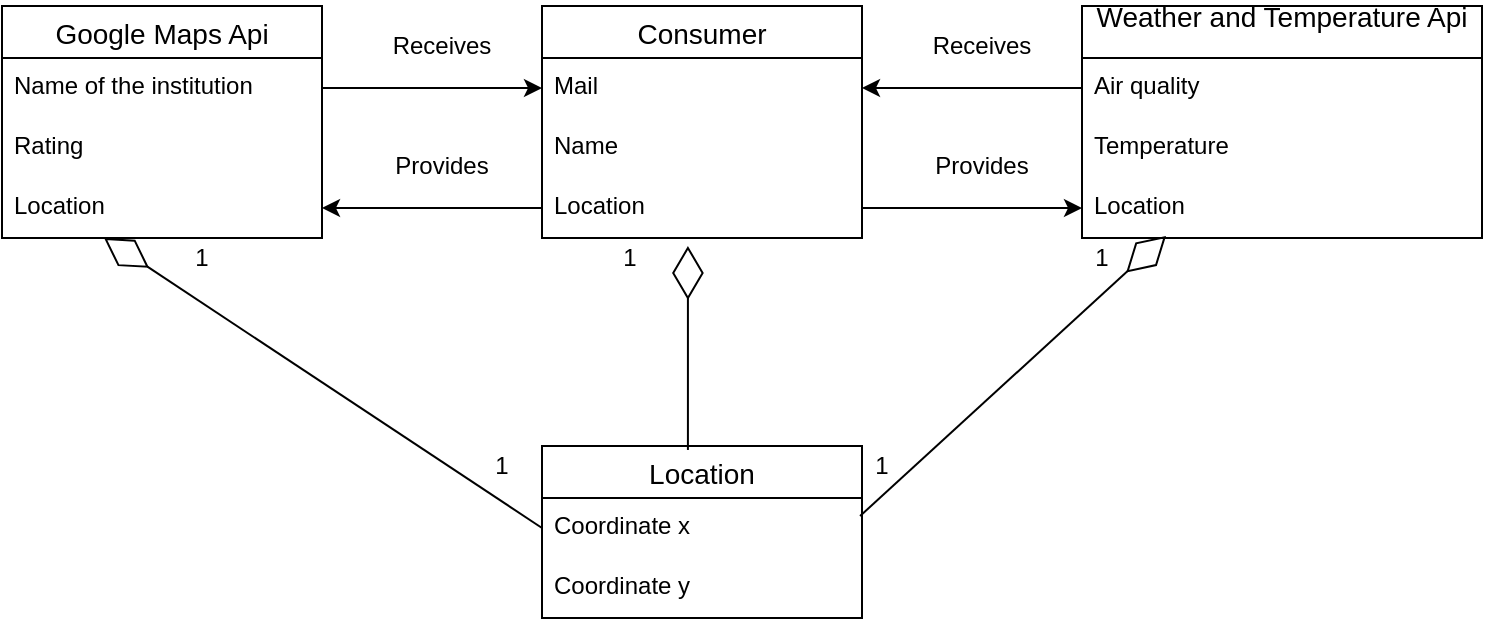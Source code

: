 <mxfile version="13.7.9" type="device"><diagram id="FvQV4TAyIELYSYCvBXfy" name="Страница 1"><mxGraphModel dx="1086" dy="966" grid="1" gridSize="10" guides="1" tooltips="1" connect="1" arrows="1" fold="1" page="1" pageScale="1" pageWidth="827" pageHeight="1169" math="0" shadow="0"><root><mxCell id="0"/><mxCell id="1" parent="0"/><mxCell id="ed3CyrRuA7IYCYrVOlcx-1" value="Google Maps Api" style="swimlane;fontStyle=0;childLayout=stackLayout;horizontal=1;startSize=26;horizontalStack=0;resizeParent=1;resizeParentMax=0;resizeLast=0;collapsible=1;marginBottom=0;align=center;fontSize=14;" vertex="1" parent="1"><mxGeometry x="80" y="340" width="160" height="116" as="geometry"/></mxCell><mxCell id="ed3CyrRuA7IYCYrVOlcx-2" value="Name of the institution" style="text;strokeColor=none;fillColor=none;spacingLeft=4;spacingRight=4;overflow=hidden;rotatable=0;points=[[0,0.5],[1,0.5]];portConstraint=eastwest;fontSize=12;" vertex="1" parent="ed3CyrRuA7IYCYrVOlcx-1"><mxGeometry y="26" width="160" height="30" as="geometry"/></mxCell><mxCell id="ed3CyrRuA7IYCYrVOlcx-3" value="Rating" style="text;strokeColor=none;fillColor=none;spacingLeft=4;spacingRight=4;overflow=hidden;rotatable=0;points=[[0,0.5],[1,0.5]];portConstraint=eastwest;fontSize=12;" vertex="1" parent="ed3CyrRuA7IYCYrVOlcx-1"><mxGeometry y="56" width="160" height="30" as="geometry"/></mxCell><mxCell id="ed3CyrRuA7IYCYrVOlcx-4" value="Location" style="text;strokeColor=none;fillColor=none;spacingLeft=4;spacingRight=4;overflow=hidden;rotatable=0;points=[[0,0.5],[1,0.5]];portConstraint=eastwest;fontSize=12;" vertex="1" parent="ed3CyrRuA7IYCYrVOlcx-1"><mxGeometry y="86" width="160" height="30" as="geometry"/></mxCell><mxCell id="ed3CyrRuA7IYCYrVOlcx-5" value="Consumer" style="swimlane;fontStyle=0;childLayout=stackLayout;horizontal=1;startSize=26;horizontalStack=0;resizeParent=1;resizeParentMax=0;resizeLast=0;collapsible=1;marginBottom=0;align=center;fontSize=14;" vertex="1" parent="1"><mxGeometry x="350" y="340" width="160" height="116" as="geometry"/></mxCell><mxCell id="ed3CyrRuA7IYCYrVOlcx-6" value="Mail" style="text;strokeColor=none;fillColor=none;spacingLeft=4;spacingRight=4;overflow=hidden;rotatable=0;points=[[0,0.5],[1,0.5]];portConstraint=eastwest;fontSize=12;" vertex="1" parent="ed3CyrRuA7IYCYrVOlcx-5"><mxGeometry y="26" width="160" height="30" as="geometry"/></mxCell><mxCell id="ed3CyrRuA7IYCYrVOlcx-7" value="Name" style="text;strokeColor=none;fillColor=none;spacingLeft=4;spacingRight=4;overflow=hidden;rotatable=0;points=[[0,0.5],[1,0.5]];portConstraint=eastwest;fontSize=12;" vertex="1" parent="ed3CyrRuA7IYCYrVOlcx-5"><mxGeometry y="56" width="160" height="30" as="geometry"/></mxCell><mxCell id="ed3CyrRuA7IYCYrVOlcx-8" value="Location" style="text;strokeColor=none;fillColor=none;spacingLeft=4;spacingRight=4;overflow=hidden;rotatable=0;points=[[0,0.5],[1,0.5]];portConstraint=eastwest;fontSize=12;" vertex="1" parent="ed3CyrRuA7IYCYrVOlcx-5"><mxGeometry y="86" width="160" height="30" as="geometry"/></mxCell><mxCell id="ed3CyrRuA7IYCYrVOlcx-13" value="Location" style="swimlane;fontStyle=0;childLayout=stackLayout;horizontal=1;startSize=26;horizontalStack=0;resizeParent=1;resizeParentMax=0;resizeLast=0;collapsible=1;marginBottom=0;align=center;fontSize=14;" vertex="1" parent="1"><mxGeometry x="350" y="560" width="160" height="86" as="geometry"/></mxCell><mxCell id="ed3CyrRuA7IYCYrVOlcx-14" value="Coordinate x" style="text;strokeColor=none;fillColor=none;spacingLeft=4;spacingRight=4;overflow=hidden;rotatable=0;points=[[0,0.5],[1,0.5]];portConstraint=eastwest;fontSize=12;" vertex="1" parent="ed3CyrRuA7IYCYrVOlcx-13"><mxGeometry y="26" width="160" height="30" as="geometry"/></mxCell><mxCell id="ed3CyrRuA7IYCYrVOlcx-15" value="Coordinate y" style="text;strokeColor=none;fillColor=none;spacingLeft=4;spacingRight=4;overflow=hidden;rotatable=0;points=[[0,0.5],[1,0.5]];portConstraint=eastwest;fontSize=12;" vertex="1" parent="ed3CyrRuA7IYCYrVOlcx-13"><mxGeometry y="56" width="160" height="30" as="geometry"/></mxCell><mxCell id="ed3CyrRuA7IYCYrVOlcx-21" value="" style="endArrow=classic;html=1;exitX=1;exitY=0.5;exitDx=0;exitDy=0;entryX=0;entryY=0.5;entryDx=0;entryDy=0;" edge="1" parent="1" source="ed3CyrRuA7IYCYrVOlcx-2" target="ed3CyrRuA7IYCYrVOlcx-6"><mxGeometry width="50" height="50" relative="1" as="geometry"><mxPoint x="390" y="510" as="sourcePoint"/><mxPoint x="440" y="460" as="targetPoint"/></mxGeometry></mxCell><mxCell id="ed3CyrRuA7IYCYrVOlcx-22" value="" style="endArrow=classic;html=1;exitX=0;exitY=0.5;exitDx=0;exitDy=0;entryX=1;entryY=0.5;entryDx=0;entryDy=0;" edge="1" parent="1" source="ed3CyrRuA7IYCYrVOlcx-8" target="ed3CyrRuA7IYCYrVOlcx-4"><mxGeometry width="50" height="50" relative="1" as="geometry"><mxPoint x="390" y="510" as="sourcePoint"/><mxPoint x="440" y="460" as="targetPoint"/></mxGeometry></mxCell><mxCell id="ed3CyrRuA7IYCYrVOlcx-23" value="" style="endArrow=classic;html=1;exitX=0;exitY=0.5;exitDx=0;exitDy=0;entryX=1;entryY=0.5;entryDx=0;entryDy=0;" edge="1" parent="1" source="ed3CyrRuA7IYCYrVOlcx-10" target="ed3CyrRuA7IYCYrVOlcx-6"><mxGeometry width="50" height="50" relative="1" as="geometry"><mxPoint x="390" y="510" as="sourcePoint"/><mxPoint x="440" y="460" as="targetPoint"/></mxGeometry></mxCell><mxCell id="ed3CyrRuA7IYCYrVOlcx-24" value="" style="endArrow=classic;html=1;exitX=1;exitY=0.5;exitDx=0;exitDy=0;entryX=0;entryY=0.5;entryDx=0;entryDy=0;" edge="1" parent="1" source="ed3CyrRuA7IYCYrVOlcx-8" target="ed3CyrRuA7IYCYrVOlcx-12"><mxGeometry width="50" height="50" relative="1" as="geometry"><mxPoint x="390" y="510" as="sourcePoint"/><mxPoint x="440" y="460" as="targetPoint"/></mxGeometry></mxCell><mxCell id="ed3CyrRuA7IYCYrVOlcx-25" value="Receives" style="text;html=1;strokeColor=none;fillColor=none;align=center;verticalAlign=middle;whiteSpace=wrap;rounded=0;" vertex="1" parent="1"><mxGeometry x="260" y="350" width="80" height="20" as="geometry"/></mxCell><mxCell id="ed3CyrRuA7IYCYrVOlcx-26" value="Receives" style="text;html=1;strokeColor=none;fillColor=none;align=center;verticalAlign=middle;whiteSpace=wrap;rounded=0;" vertex="1" parent="1"><mxGeometry x="530" y="350" width="80" height="20" as="geometry"/></mxCell><mxCell id="ed3CyrRuA7IYCYrVOlcx-9" value="Weather and Temperature Api&#10;" style="swimlane;fontStyle=0;childLayout=stackLayout;horizontal=1;startSize=26;horizontalStack=0;resizeParent=1;resizeParentMax=0;resizeLast=0;collapsible=1;marginBottom=0;align=center;fontSize=14;" vertex="1" parent="1"><mxGeometry x="620" y="340" width="200" height="116" as="geometry"><mxRectangle x="590" y="340" width="130" height="40" as="alternateBounds"/></mxGeometry></mxCell><mxCell id="ed3CyrRuA7IYCYrVOlcx-10" value="Air quality" style="text;strokeColor=none;fillColor=none;spacingLeft=4;spacingRight=4;overflow=hidden;rotatable=0;points=[[0,0.5],[1,0.5]];portConstraint=eastwest;fontSize=12;" vertex="1" parent="ed3CyrRuA7IYCYrVOlcx-9"><mxGeometry y="26" width="200" height="30" as="geometry"/></mxCell><mxCell id="ed3CyrRuA7IYCYrVOlcx-11" value="Temperature" style="text;strokeColor=none;fillColor=none;spacingLeft=4;spacingRight=4;overflow=hidden;rotatable=0;points=[[0,0.5],[1,0.5]];portConstraint=eastwest;fontSize=12;" vertex="1" parent="ed3CyrRuA7IYCYrVOlcx-9"><mxGeometry y="56" width="200" height="30" as="geometry"/></mxCell><mxCell id="ed3CyrRuA7IYCYrVOlcx-12" value="Location" style="text;strokeColor=none;fillColor=none;spacingLeft=4;spacingRight=4;overflow=hidden;rotatable=0;points=[[0,0.5],[1,0.5]];portConstraint=eastwest;fontSize=12;" vertex="1" parent="ed3CyrRuA7IYCYrVOlcx-9"><mxGeometry y="86" width="200" height="30" as="geometry"/></mxCell><mxCell id="ed3CyrRuA7IYCYrVOlcx-27" value="Provides" style="text;html=1;strokeColor=none;fillColor=none;align=center;verticalAlign=middle;whiteSpace=wrap;rounded=0;" vertex="1" parent="1"><mxGeometry x="260" y="410" width="80" height="20" as="geometry"/></mxCell><mxCell id="ed3CyrRuA7IYCYrVOlcx-28" value="Provides" style="text;html=1;strokeColor=none;fillColor=none;align=center;verticalAlign=middle;whiteSpace=wrap;rounded=0;" vertex="1" parent="1"><mxGeometry x="530" y="410" width="80" height="20" as="geometry"/></mxCell><mxCell id="ed3CyrRuA7IYCYrVOlcx-29" value="" style="endArrow=diamondThin;endFill=0;endSize=24;html=1;exitX=0.456;exitY=0.023;exitDx=0;exitDy=0;exitPerimeter=0;entryX=0.456;entryY=1.133;entryDx=0;entryDy=0;entryPerimeter=0;" edge="1" parent="1" source="ed3CyrRuA7IYCYrVOlcx-13" target="ed3CyrRuA7IYCYrVOlcx-8"><mxGeometry width="160" relative="1" as="geometry"><mxPoint x="330" y="480" as="sourcePoint"/><mxPoint x="490" y="480" as="targetPoint"/></mxGeometry></mxCell><mxCell id="ed3CyrRuA7IYCYrVOlcx-31" value="" style="endArrow=diamondThin;endFill=0;endSize=24;html=1;exitX=0.994;exitY=0.3;exitDx=0;exitDy=0;exitPerimeter=0;entryX=0.21;entryY=0.967;entryDx=0;entryDy=0;entryPerimeter=0;" edge="1" parent="1" source="ed3CyrRuA7IYCYrVOlcx-14" target="ed3CyrRuA7IYCYrVOlcx-12"><mxGeometry width="160" relative="1" as="geometry"><mxPoint x="330" y="480" as="sourcePoint"/><mxPoint x="490" y="480" as="targetPoint"/></mxGeometry></mxCell><mxCell id="ed3CyrRuA7IYCYrVOlcx-32" value="" style="endArrow=diamondThin;endFill=0;endSize=24;html=1;exitX=0;exitY=0.5;exitDx=0;exitDy=0;entryX=0.319;entryY=1;entryDx=0;entryDy=0;entryPerimeter=0;" edge="1" parent="1" source="ed3CyrRuA7IYCYrVOlcx-14" target="ed3CyrRuA7IYCYrVOlcx-4"><mxGeometry width="160" relative="1" as="geometry"><mxPoint x="330" y="480" as="sourcePoint"/><mxPoint x="490" y="480" as="targetPoint"/></mxGeometry></mxCell><mxCell id="ed3CyrRuA7IYCYrVOlcx-33" value="1" style="text;html=1;strokeColor=none;fillColor=none;align=center;verticalAlign=middle;whiteSpace=wrap;rounded=0;" vertex="1" parent="1"><mxGeometry x="374" y="456" width="40" height="20" as="geometry"/></mxCell><mxCell id="ed3CyrRuA7IYCYrVOlcx-34" value="1" style="text;html=1;strokeColor=none;fillColor=none;align=center;verticalAlign=middle;whiteSpace=wrap;rounded=0;" vertex="1" parent="1"><mxGeometry x="310" y="560" width="40" height="20" as="geometry"/></mxCell><mxCell id="ed3CyrRuA7IYCYrVOlcx-35" value="1" style="text;html=1;strokeColor=none;fillColor=none;align=center;verticalAlign=middle;whiteSpace=wrap;rounded=0;" vertex="1" parent="1"><mxGeometry x="160" y="456" width="40" height="20" as="geometry"/></mxCell><mxCell id="ed3CyrRuA7IYCYrVOlcx-36" value="1" style="text;html=1;strokeColor=none;fillColor=none;align=center;verticalAlign=middle;whiteSpace=wrap;rounded=0;" vertex="1" parent="1"><mxGeometry x="610" y="456" width="40" height="20" as="geometry"/></mxCell><mxCell id="ed3CyrRuA7IYCYrVOlcx-37" value="1" style="text;html=1;strokeColor=none;fillColor=none;align=center;verticalAlign=middle;whiteSpace=wrap;rounded=0;" vertex="1" parent="1"><mxGeometry x="500" y="560" width="40" height="20" as="geometry"/></mxCell></root></mxGraphModel></diagram></mxfile>
